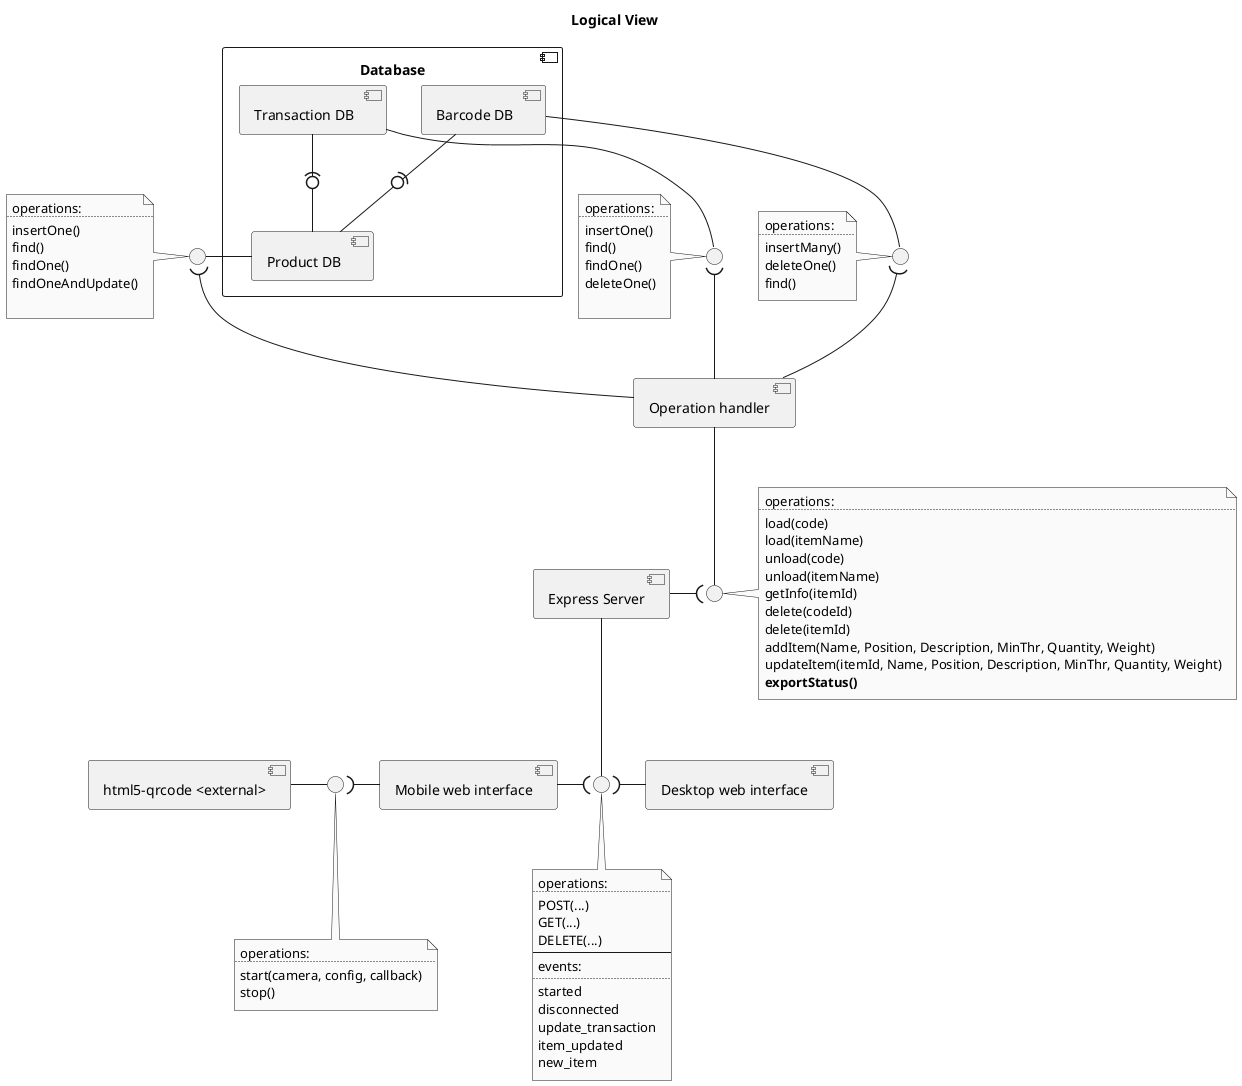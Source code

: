 @startuml

title Logical View

[html5-qrcode <external>] as QR
interface " " as QRI
QR - QRI

component Database {
   component [Product DB  <$database{scale=0.33}>] as PDB
   component [Barcode DB  <$database{scale=0.33}>] as BDB
   component [Transaction DB  <$database{scale=0.33}>] as TDB
   BDB -(0- PDB
   TDB -(0- PDB
}
interface " " as PDBI
PDB - PDBI
interface " " as BDBI
BDB -- BDBI
interface " " as TDBI
TDB -- TDBI


[Desktop web interface] as DWI
[Mobile web interface] as MWI
[Operation handler] as OH
interface " " as OHI
OH -- OHI

[Express Server] as ES
interface " " as ESI
ES -- ESI

PDBI )- OH
BDBI )-- OH
TDBI )-- OH

ES -( OHI

ESI )- DWI

MWI -( ESI
QRI )- MWI


note bottom of QRI
operations:
..
start(camera, config, callback)
stop()
end note

note bottom of ESI
operations:
..
POST(...)
GET(...)
DELETE(...)
--
events:
..
started
disconnected
update_transaction
item_updated
new_item
end note

note right of OHI
operations:
..
load(code)
load(itemName)
unload(code)
unload(itemName)
getInfo(itemId)
delete(codeId)
delete(itemId)
addItem(Name, Position, Description, MinThr, Quantity, Weight)
updateItem(itemId, Name, Position, Description, MinThr, Quantity, Weight)
**exportStatus()**
end note

note left of PDBI
operations:
..
insertOne()
find()
findOne()
findOneAndUpdate()

end note

note left of BDBI
operations:
..
insertMany()
deleteOne()
find()
end note

note left of TDBI
operations:
..
insertOne()
find()
findOne()
deleteOne()

end note



skinparam monochrome true
skinparam shadowing false
@enduml